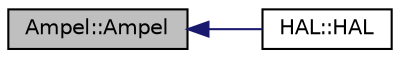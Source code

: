 digraph "Ampel::Ampel"
{
  edge [fontname="Helvetica",fontsize="10",labelfontname="Helvetica",labelfontsize="10"];
  node [fontname="Helvetica",fontsize="10",shape=record];
  rankdir="LR";
  Node1 [label="Ampel::Ampel",height=0.2,width=0.4,color="black", fillcolor="grey75", style="filled" fontcolor="black"];
  Node1 -> Node2 [dir="back",color="midnightblue",fontsize="10",style="solid",fontname="Helvetica"];
  Node2 [label="HAL::HAL",height=0.2,width=0.4,color="black", fillcolor="white", style="filled",URL="$class_h_a_l.html#a7d08a1223bbd6d12a6c3755b007e9a33"];
}

